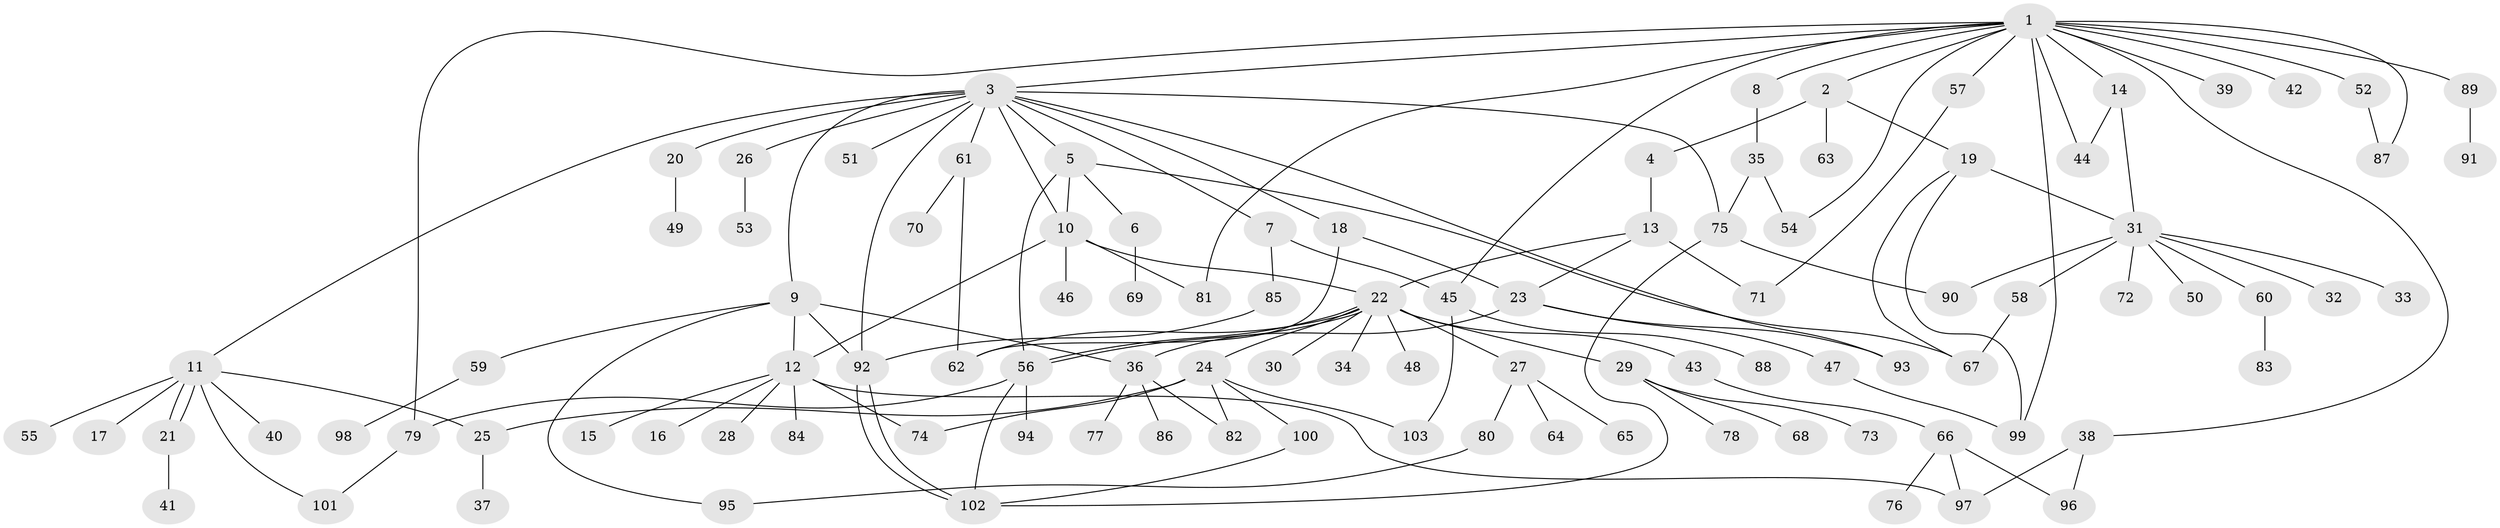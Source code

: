 // coarse degree distribution, {16: 0.013888888888888888, 3: 0.08333333333333333, 13: 0.013888888888888888, 4: 0.06944444444444445, 8: 0.027777777777777776, 1: 0.4444444444444444, 5: 0.041666666666666664, 2: 0.2222222222222222, 7: 0.041666666666666664, 10: 0.013888888888888888, 11: 0.013888888888888888, 6: 0.013888888888888888}
// Generated by graph-tools (version 1.1) at 2025/23/03/03/25 07:23:51]
// undirected, 103 vertices, 142 edges
graph export_dot {
graph [start="1"]
  node [color=gray90,style=filled];
  1;
  2;
  3;
  4;
  5;
  6;
  7;
  8;
  9;
  10;
  11;
  12;
  13;
  14;
  15;
  16;
  17;
  18;
  19;
  20;
  21;
  22;
  23;
  24;
  25;
  26;
  27;
  28;
  29;
  30;
  31;
  32;
  33;
  34;
  35;
  36;
  37;
  38;
  39;
  40;
  41;
  42;
  43;
  44;
  45;
  46;
  47;
  48;
  49;
  50;
  51;
  52;
  53;
  54;
  55;
  56;
  57;
  58;
  59;
  60;
  61;
  62;
  63;
  64;
  65;
  66;
  67;
  68;
  69;
  70;
  71;
  72;
  73;
  74;
  75;
  76;
  77;
  78;
  79;
  80;
  81;
  82;
  83;
  84;
  85;
  86;
  87;
  88;
  89;
  90;
  91;
  92;
  93;
  94;
  95;
  96;
  97;
  98;
  99;
  100;
  101;
  102;
  103;
  1 -- 2;
  1 -- 3;
  1 -- 8;
  1 -- 14;
  1 -- 38;
  1 -- 39;
  1 -- 42;
  1 -- 44;
  1 -- 45;
  1 -- 52;
  1 -- 54;
  1 -- 57;
  1 -- 79;
  1 -- 81;
  1 -- 87;
  1 -- 89;
  1 -- 99;
  2 -- 4;
  2 -- 19;
  2 -- 63;
  3 -- 5;
  3 -- 7;
  3 -- 9;
  3 -- 10;
  3 -- 11;
  3 -- 18;
  3 -- 20;
  3 -- 26;
  3 -- 51;
  3 -- 61;
  3 -- 75;
  3 -- 92;
  3 -- 93;
  4 -- 13;
  5 -- 6;
  5 -- 10;
  5 -- 56;
  5 -- 67;
  6 -- 69;
  7 -- 45;
  7 -- 85;
  8 -- 35;
  9 -- 12;
  9 -- 36;
  9 -- 59;
  9 -- 92;
  9 -- 95;
  10 -- 12;
  10 -- 22;
  10 -- 46;
  10 -- 81;
  11 -- 17;
  11 -- 21;
  11 -- 21;
  11 -- 25;
  11 -- 40;
  11 -- 55;
  11 -- 101;
  12 -- 15;
  12 -- 16;
  12 -- 28;
  12 -- 74;
  12 -- 84;
  12 -- 97;
  13 -- 22;
  13 -- 23;
  13 -- 71;
  14 -- 31;
  14 -- 44;
  18 -- 23;
  18 -- 62;
  19 -- 31;
  19 -- 67;
  19 -- 99;
  20 -- 49;
  21 -- 41;
  22 -- 24;
  22 -- 27;
  22 -- 29;
  22 -- 30;
  22 -- 34;
  22 -- 43;
  22 -- 48;
  22 -- 56;
  22 -- 56;
  22 -- 62;
  23 -- 36;
  23 -- 47;
  23 -- 93;
  24 -- 25;
  24 -- 74;
  24 -- 82;
  24 -- 100;
  24 -- 103;
  25 -- 37;
  26 -- 53;
  27 -- 64;
  27 -- 65;
  27 -- 80;
  29 -- 68;
  29 -- 73;
  29 -- 78;
  31 -- 32;
  31 -- 33;
  31 -- 50;
  31 -- 58;
  31 -- 60;
  31 -- 72;
  31 -- 90;
  35 -- 54;
  35 -- 75;
  36 -- 77;
  36 -- 82;
  36 -- 86;
  38 -- 96;
  38 -- 97;
  43 -- 66;
  45 -- 88;
  45 -- 103;
  47 -- 99;
  52 -- 87;
  56 -- 79;
  56 -- 94;
  56 -- 102;
  57 -- 71;
  58 -- 67;
  59 -- 98;
  60 -- 83;
  61 -- 62;
  61 -- 70;
  66 -- 76;
  66 -- 96;
  66 -- 97;
  75 -- 90;
  75 -- 102;
  79 -- 101;
  80 -- 95;
  85 -- 92;
  89 -- 91;
  92 -- 102;
  92 -- 102;
  100 -- 102;
}
